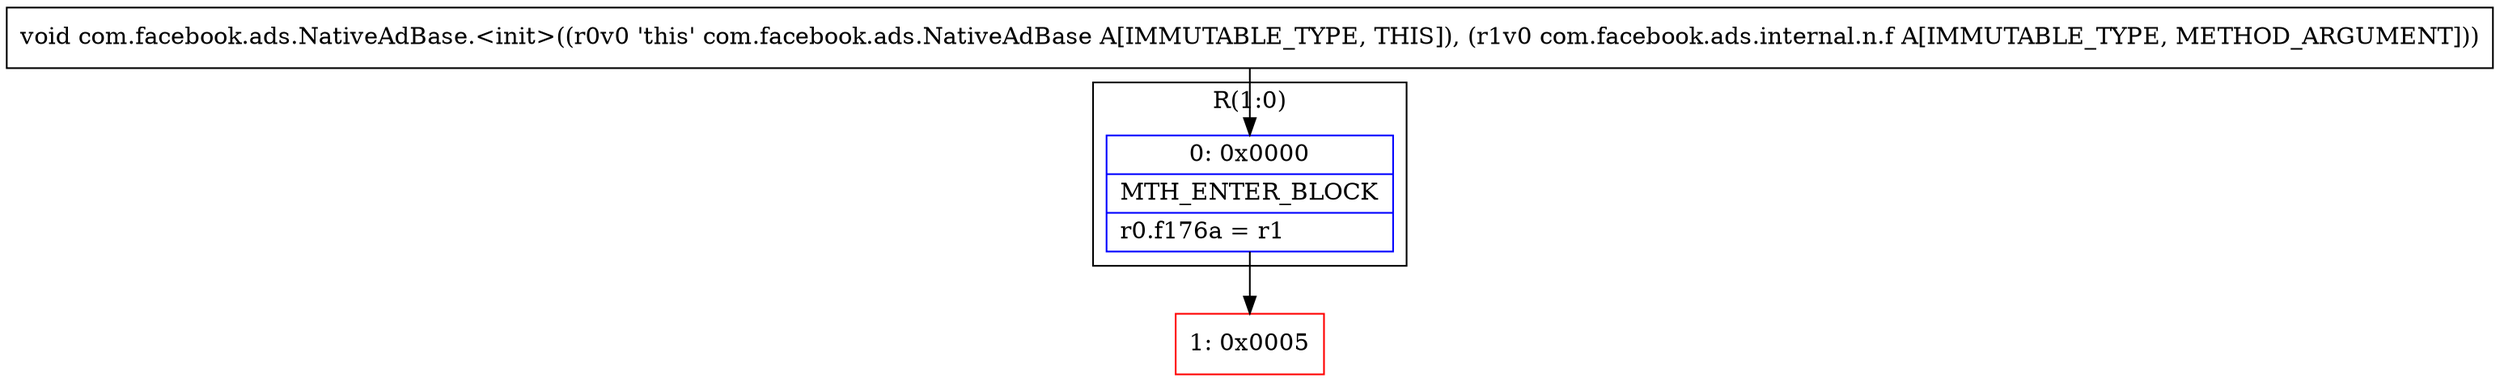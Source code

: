 digraph "CFG forcom.facebook.ads.NativeAdBase.\<init\>(Lcom\/facebook\/ads\/internal\/n\/f;)V" {
subgraph cluster_Region_461420176 {
label = "R(1:0)";
node [shape=record,color=blue];
Node_0 [shape=record,label="{0\:\ 0x0000|MTH_ENTER_BLOCK\l|r0.f176a = r1\l}"];
}
Node_1 [shape=record,color=red,label="{1\:\ 0x0005}"];
MethodNode[shape=record,label="{void com.facebook.ads.NativeAdBase.\<init\>((r0v0 'this' com.facebook.ads.NativeAdBase A[IMMUTABLE_TYPE, THIS]), (r1v0 com.facebook.ads.internal.n.f A[IMMUTABLE_TYPE, METHOD_ARGUMENT])) }"];
MethodNode -> Node_0;
Node_0 -> Node_1;
}

